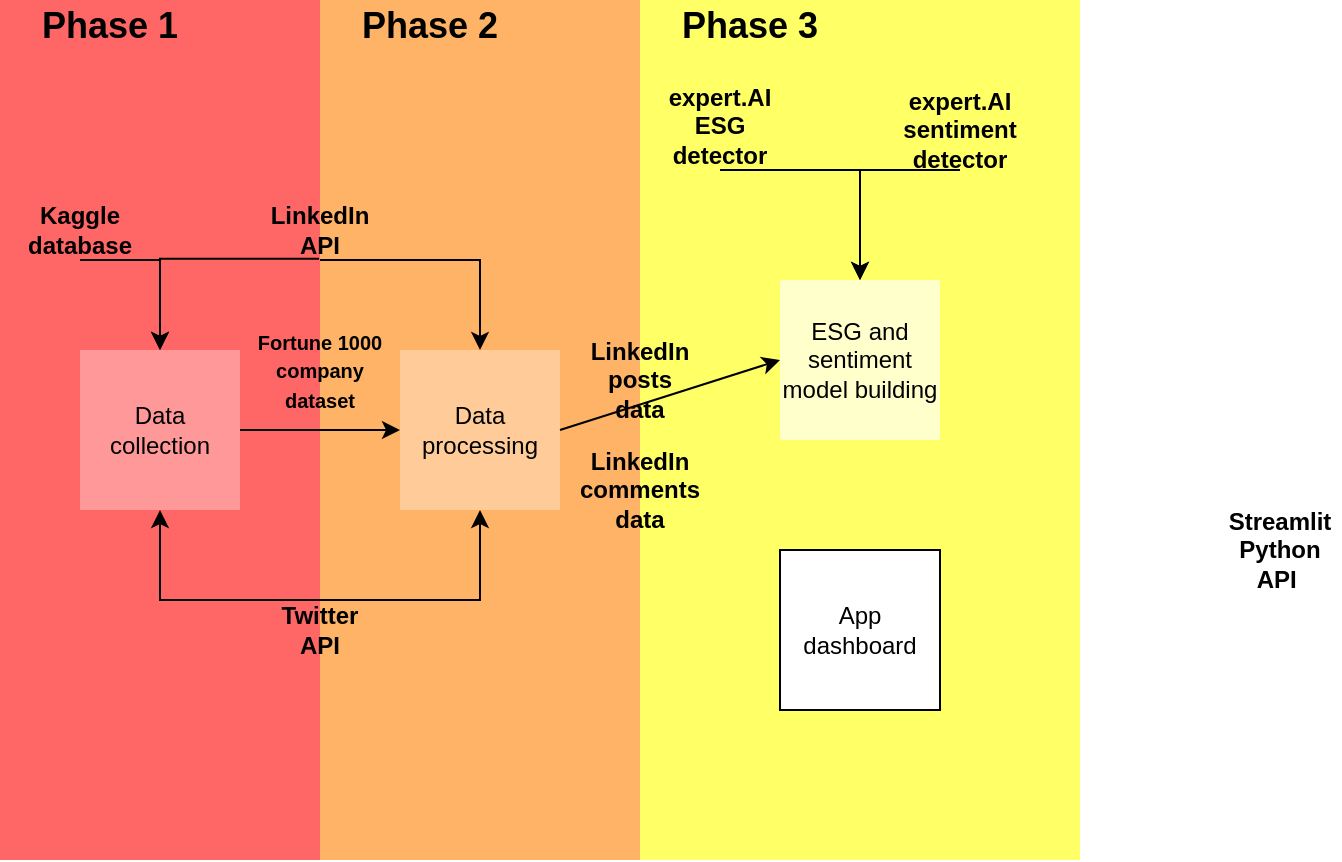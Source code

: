 <mxfile version="20.5.1" type="device"><diagram id="3Dkki-ofeys4IEUwjCBM" name="Page-1"><mxGraphModel dx="1278" dy="481" grid="1" gridSize="10" guides="1" tooltips="1" connect="1" arrows="1" fold="1" page="1" pageScale="1" pageWidth="850" pageHeight="1100" math="0" shadow="0"><root><mxCell id="0"/><mxCell id="1" parent="0"/><mxCell id="6IRQ7IJG4DnJNw5sI91V-31" value="" style="rounded=0;whiteSpace=wrap;html=1;fillColor=#FFFF66;strokeColor=none;shadow=0;align=left;" vertex="1" parent="1"><mxGeometry x="320" width="220" height="430" as="geometry"/></mxCell><mxCell id="6IRQ7IJG4DnJNw5sI91V-13" value="" style="rounded=0;whiteSpace=wrap;html=1;fillColor=#FFB366;strokeColor=none;shadow=0;align=left;" vertex="1" parent="1"><mxGeometry x="160" width="160" height="430" as="geometry"/></mxCell><mxCell id="6IRQ7IJG4DnJNw5sI91V-1" value="App dashboard" style="whiteSpace=wrap;html=1;aspect=fixed;" vertex="1" parent="1"><mxGeometry x="390" y="275" width="80" height="80" as="geometry"/></mxCell><mxCell id="6IRQ7IJG4DnJNw5sI91V-7" value="" style="rounded=0;whiteSpace=wrap;html=1;fillColor=#FF6666;strokeColor=none;shadow=0;align=left;" vertex="1" parent="1"><mxGeometry width="160" height="430" as="geometry"/></mxCell><mxCell id="6IRQ7IJG4DnJNw5sI91V-2" value="Data collection" style="whiteSpace=wrap;html=1;aspect=fixed;strokeColor=none;fillColor=#FF9999;" vertex="1" parent="1"><mxGeometry x="40" y="175" width="80" height="80" as="geometry"/></mxCell><mxCell id="6IRQ7IJG4DnJNw5sI91V-3" value="Data processing" style="whiteSpace=wrap;html=1;aspect=fixed;strokeColor=none;fillColor=#FFCC99;" vertex="1" parent="1"><mxGeometry x="200" y="175" width="80" height="80" as="geometry"/></mxCell><mxCell id="6IRQ7IJG4DnJNw5sI91V-5" value="ESG and sentiment model building" style="whiteSpace=wrap;html=1;aspect=fixed;strokeColor=none;fillColor=#FFFFCC;" vertex="1" parent="1"><mxGeometry x="390" y="140" width="80" height="80" as="geometry"/></mxCell><mxCell id="6IRQ7IJG4DnJNw5sI91V-8" value="&lt;b&gt;&lt;font style=&quot;font-size: 18px;&quot;&gt;Phase 1&lt;br&gt;&lt;/font&gt;&lt;br&gt;&lt;/b&gt;" style="text;html=1;strokeColor=none;fillColor=none;align=center;verticalAlign=middle;whiteSpace=wrap;rounded=0;shadow=0;" vertex="1" parent="1"><mxGeometry width="110" height="40" as="geometry"/></mxCell><mxCell id="6IRQ7IJG4DnJNw5sI91V-10" value="&lt;b&gt;expert.AI sentiment detector&lt;/b&gt;" style="text;html=1;strokeColor=none;fillColor=none;align=center;verticalAlign=middle;whiteSpace=wrap;rounded=0;shadow=0;fontSize=12;" vertex="1" parent="1"><mxGeometry x="450" y="45" width="60" height="40" as="geometry"/></mxCell><mxCell id="6IRQ7IJG4DnJNw5sI91V-11" value="&lt;b&gt;LinkedIn&lt;br&gt;API&lt;br&gt;&lt;/b&gt;" style="text;html=1;strokeColor=none;fillColor=none;align=center;verticalAlign=middle;whiteSpace=wrap;rounded=0;shadow=0;fontSize=12;" vertex="1" parent="1"><mxGeometry x="130" y="100" width="60" height="30" as="geometry"/></mxCell><mxCell id="6IRQ7IJG4DnJNw5sI91V-15" style="edgeStyle=orthogonalEdgeStyle;rounded=0;orthogonalLoop=1;jettySize=auto;html=1;exitX=0.5;exitY=0;exitDx=0;exitDy=0;fontSize=12;" edge="1" parent="1" source="6IRQ7IJG4DnJNw5sI91V-12" target="6IRQ7IJG4DnJNw5sI91V-3"><mxGeometry relative="1" as="geometry"><Array as="points"><mxPoint x="240" y="300"/></Array></mxGeometry></mxCell><mxCell id="6IRQ7IJG4DnJNw5sI91V-12" value="&lt;b&gt;Twitter API&lt;br&gt;&lt;/b&gt;" style="text;html=1;strokeColor=none;fillColor=none;align=center;verticalAlign=middle;whiteSpace=wrap;rounded=0;shadow=0;fontSize=12;" vertex="1" parent="1"><mxGeometry x="130" y="300" width="60" height="30" as="geometry"/></mxCell><mxCell id="6IRQ7IJG4DnJNw5sI91V-14" value="" style="endArrow=classic;html=1;rounded=0;fontSize=12;exitX=1;exitY=0.5;exitDx=0;exitDy=0;entryX=0;entryY=0.5;entryDx=0;entryDy=0;" edge="1" parent="1" source="6IRQ7IJG4DnJNw5sI91V-3" target="6IRQ7IJG4DnJNw5sI91V-5"><mxGeometry width="50" height="50" relative="1" as="geometry"><mxPoint x="400" y="210" as="sourcePoint"/><mxPoint x="360" y="215" as="targetPoint"/></mxGeometry></mxCell><mxCell id="6IRQ7IJG4DnJNw5sI91V-17" value="&lt;b&gt;expert.AI ESG detector&lt;/b&gt;" style="text;html=1;strokeColor=none;fillColor=none;align=center;verticalAlign=middle;whiteSpace=wrap;rounded=0;shadow=0;fontSize=12;" vertex="1" parent="1"><mxGeometry x="330" y="40" width="60" height="45" as="geometry"/></mxCell><mxCell id="6IRQ7IJG4DnJNw5sI91V-19" value="" style="endArrow=classic;html=1;rounded=0;fontSize=12;exitX=1;exitY=0.5;exitDx=0;exitDy=0;entryX=0;entryY=0.5;entryDx=0;entryDy=0;" edge="1" parent="1" source="6IRQ7IJG4DnJNw5sI91V-2" target="6IRQ7IJG4DnJNw5sI91V-3"><mxGeometry width="50" height="50" relative="1" as="geometry"><mxPoint x="290" y="225" as="sourcePoint"/><mxPoint x="370" y="225" as="targetPoint"/></mxGeometry></mxCell><mxCell id="6IRQ7IJG4DnJNw5sI91V-20" value="&lt;font style=&quot;font-size: 10px;&quot;&gt;&lt;b&gt;Fortune 1000 company dataset&lt;/b&gt;&lt;/font&gt;" style="text;html=1;strokeColor=none;fillColor=none;align=center;verticalAlign=middle;whiteSpace=wrap;rounded=0;shadow=0;fontSize=12;" vertex="1" parent="1"><mxGeometry x="120" y="170" width="80" height="30" as="geometry"/></mxCell><mxCell id="6IRQ7IJG4DnJNw5sI91V-21" style="edgeStyle=orthogonalEdgeStyle;rounded=0;orthogonalLoop=1;jettySize=auto;html=1;exitX=0.5;exitY=1;exitDx=0;exitDy=0;fontSize=12;entryX=0.5;entryY=0;entryDx=0;entryDy=0;" edge="1" parent="1" source="6IRQ7IJG4DnJNw5sI91V-22" target="6IRQ7IJG4DnJNw5sI91V-2"><mxGeometry relative="1" as="geometry"><mxPoint x="250" y="140" as="sourcePoint"/><mxPoint x="250" y="185" as="targetPoint"/><Array as="points"><mxPoint x="80" y="130"/></Array></mxGeometry></mxCell><mxCell id="6IRQ7IJG4DnJNw5sI91V-22" value="&lt;b&gt;Kaggle database&lt;br&gt;&lt;/b&gt;" style="text;html=1;strokeColor=none;fillColor=none;align=center;verticalAlign=middle;whiteSpace=wrap;rounded=0;shadow=0;fontSize=12;" vertex="1" parent="1"><mxGeometry x="10" y="100" width="60" height="30" as="geometry"/></mxCell><mxCell id="6IRQ7IJG4DnJNw5sI91V-23" value="" style="edgeStyle=elbowEdgeStyle;elbow=horizontal;endArrow=classic;html=1;rounded=0;fontSize=10;exitX=0.5;exitY=0;exitDx=0;exitDy=0;entryX=0.5;entryY=1;entryDx=0;entryDy=0;" edge="1" parent="1" source="6IRQ7IJG4DnJNw5sI91V-12" target="6IRQ7IJG4DnJNw5sI91V-2"><mxGeometry width="50" height="50" relative="1" as="geometry"><mxPoint x="400" y="290" as="sourcePoint"/><mxPoint x="450" y="240" as="targetPoint"/><Array as="points"><mxPoint x="80" y="300"/></Array></mxGeometry></mxCell><mxCell id="6IRQ7IJG4DnJNw5sI91V-27" value="" style="edgeStyle=elbowEdgeStyle;elbow=horizontal;endArrow=classic;html=1;rounded=0;fontSize=10;exitX=-0.003;exitY=0.301;exitDx=0;exitDy=0;entryX=0.5;entryY=0;entryDx=0;entryDy=0;exitPerimeter=0;" edge="1" parent="1" source="6IRQ7IJG4DnJNw5sI91V-13" target="6IRQ7IJG4DnJNw5sI91V-2"><mxGeometry width="50" height="50" relative="1" as="geometry"><mxPoint x="170" y="310" as="sourcePoint"/><mxPoint x="90" y="265" as="targetPoint"/><Array as="points"><mxPoint x="80" y="130"/></Array></mxGeometry></mxCell><mxCell id="6IRQ7IJG4DnJNw5sI91V-28" value="" style="edgeStyle=elbowEdgeStyle;elbow=horizontal;endArrow=classic;html=1;rounded=0;fontSize=10;exitX=0.5;exitY=1;exitDx=0;exitDy=0;entryX=0.5;entryY=0;entryDx=0;entryDy=0;" edge="1" parent="1" source="6IRQ7IJG4DnJNw5sI91V-11" target="6IRQ7IJG4DnJNw5sI91V-3"><mxGeometry width="50" height="50" relative="1" as="geometry"><mxPoint x="169.52" y="139.43" as="sourcePoint"/><mxPoint x="90" y="185" as="targetPoint"/><Array as="points"><mxPoint x="240" y="160"/></Array></mxGeometry></mxCell><mxCell id="6IRQ7IJG4DnJNw5sI91V-30" value="&lt;b&gt;&lt;font style=&quot;font-size: 18px;&quot;&gt;Phase 2&lt;br&gt;&lt;/font&gt;&lt;br&gt;&lt;/b&gt;" style="text;html=1;strokeColor=none;fillColor=none;align=center;verticalAlign=middle;whiteSpace=wrap;rounded=0;shadow=0;" vertex="1" parent="1"><mxGeometry x="160" width="110" height="40" as="geometry"/></mxCell><mxCell id="6IRQ7IJG4DnJNw5sI91V-32" value="&lt;b&gt;LinkedIn posts data&lt;/b&gt;" style="text;html=1;strokeColor=none;fillColor=none;align=center;verticalAlign=middle;whiteSpace=wrap;rounded=0;shadow=0;fontSize=12;" vertex="1" parent="1"><mxGeometry x="290" y="175" width="60" height="30" as="geometry"/></mxCell><mxCell id="6IRQ7IJG4DnJNw5sI91V-33" value="&lt;b&gt;LinkedIn comments data&lt;/b&gt;" style="text;html=1;strokeColor=none;fillColor=none;align=center;verticalAlign=middle;whiteSpace=wrap;rounded=0;shadow=0;fontSize=12;" vertex="1" parent="1"><mxGeometry x="290" y="230" width="60" height="30" as="geometry"/></mxCell><mxCell id="6IRQ7IJG4DnJNw5sI91V-34" value="" style="edgeStyle=elbowEdgeStyle;elbow=horizontal;endArrow=classic;html=1;rounded=0;fontSize=10;entryX=0.5;entryY=0;entryDx=0;entryDy=0;" edge="1" parent="1" target="6IRQ7IJG4DnJNw5sI91V-5"><mxGeometry width="50" height="50" relative="1" as="geometry"><mxPoint x="480" y="85" as="sourcePoint"/><mxPoint x="250" y="150" as="targetPoint"/><Array as="points"><mxPoint x="430" y="115"/></Array></mxGeometry></mxCell><mxCell id="6IRQ7IJG4DnJNw5sI91V-35" value="" style="edgeStyle=elbowEdgeStyle;elbow=horizontal;endArrow=classic;html=1;rounded=0;fontSize=10;exitX=0.5;exitY=1;exitDx=0;exitDy=0;entryX=0.5;entryY=0;entryDx=0;entryDy=0;" edge="1" parent="1" source="6IRQ7IJG4DnJNw5sI91V-17" target="6IRQ7IJG4DnJNw5sI91V-5"><mxGeometry width="50" height="50" relative="1" as="geometry"><mxPoint x="490" y="95" as="sourcePoint"/><mxPoint x="440" y="150" as="targetPoint"/><Array as="points"><mxPoint x="430" y="115"/></Array></mxGeometry></mxCell><mxCell id="6IRQ7IJG4DnJNw5sI91V-36" value="&lt;b&gt;&lt;font style=&quot;font-size: 18px;&quot;&gt;Phase 3&lt;br&gt;&lt;/font&gt;&lt;br&gt;&lt;/b&gt;" style="text;html=1;strokeColor=none;fillColor=none;align=center;verticalAlign=middle;whiteSpace=wrap;rounded=0;shadow=0;" vertex="1" parent="1"><mxGeometry x="320" width="110" height="40" as="geometry"/></mxCell><mxCell id="6IRQ7IJG4DnJNw5sI91V-38" value="&lt;b&gt;Streamlit Python API&amp;nbsp;&lt;/b&gt;" style="text;html=1;strokeColor=none;fillColor=none;align=center;verticalAlign=middle;whiteSpace=wrap;rounded=0;shadow=0;fontSize=12;" vertex="1" parent="1"><mxGeometry x="610" y="255" width="60" height="40" as="geometry"/></mxCell></root></mxGraphModel></diagram></mxfile>